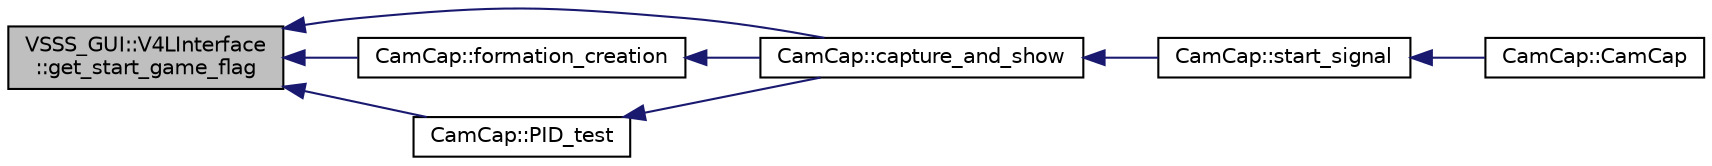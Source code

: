 digraph "VSSS_GUI::V4LInterface::get_start_game_flag"
{
 // INTERACTIVE_SVG=YES
  edge [fontname="Helvetica",fontsize="10",labelfontname="Helvetica",labelfontsize="10"];
  node [fontname="Helvetica",fontsize="10",shape=record];
  rankdir="LR";
  Node723 [label="VSSS_GUI::V4LInterface\l::get_start_game_flag",height=0.2,width=0.4,color="black", fillcolor="grey75", style="filled", fontcolor="black"];
  Node723 -> Node724 [dir="back",color="midnightblue",fontsize="10",style="solid",fontname="Helvetica"];
  Node724 [label="CamCap::capture_and_show",height=0.2,width=0.4,color="black", fillcolor="white", style="filled",URL="$class_cam_cap.html#a87f384c5fec40a0ccfd7833347fec0df",tooltip="Captures camera frames and shows it in the interface. "];
  Node724 -> Node725 [dir="back",color="midnightblue",fontsize="10",style="solid",fontname="Helvetica"];
  Node725 [label="CamCap::start_signal",height=0.2,width=0.4,color="black", fillcolor="white", style="filled",URL="$class_cam_cap.html#ae676e6624dd821ad494a80e68a41e249",tooltip="Interface adjustments after &#39;start&#39; button is clicked. "];
  Node725 -> Node726 [dir="back",color="midnightblue",fontsize="10",style="solid",fontname="Helvetica"];
  Node726 [label="CamCap::CamCap",height=0.2,width=0.4,color="black", fillcolor="white", style="filled",URL="$class_cam_cap.html#afe0db98a5f72bc9b261dcb78e2840da6",tooltip="Constructor of a CamCap object. "];
  Node723 -> Node727 [dir="back",color="midnightblue",fontsize="10",style="solid",fontname="Helvetica"];
  Node727 [label="CamCap::formation_creation",height=0.2,width=0.4,color="black", fillcolor="white", style="filled",URL="$class_cam_cap.html#a848749241df00e03c5fca82cc9423fdd",tooltip="Creates the formation (creation and load) interface. "];
  Node727 -> Node724 [dir="back",color="midnightblue",fontsize="10",style="solid",fontname="Helvetica"];
  Node723 -> Node728 [dir="back",color="midnightblue",fontsize="10",style="solid",fontname="Helvetica"];
  Node728 [label="CamCap::PID_test",height=0.2,width=0.4,color="black", fillcolor="white", style="filled",URL="$class_cam_cap.html#a93f8ee79ed618c215139e40eb0485c9f",tooltip="Executes the &#39;PID Test on click&#39; at the control panel. "];
  Node728 -> Node724 [dir="back",color="midnightblue",fontsize="10",style="solid",fontname="Helvetica"];
}
